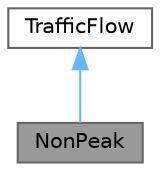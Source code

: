 digraph "NonPeak"
{
 // LATEX_PDF_SIZE
  bgcolor="transparent";
  edge [fontname=Helvetica,fontsize=10,labelfontname=Helvetica,labelfontsize=10];
  node [fontname=Helvetica,fontsize=10,shape=box,height=0.2,width=0.4];
  Node1 [id="Node000001",label="NonPeak",height=0.2,width=0.4,color="gray40", fillcolor="grey60", style="filled", fontcolor="black",tooltip="A class to represent traffic flow during non-peak hours."];
  Node2 -> Node1 [id="edge1_Node000001_Node000002",dir="back",color="steelblue1",style="solid",tooltip=" "];
  Node2 [id="Node000002",label="TrafficFlow",height=0.2,width=0.4,color="gray40", fillcolor="white", style="filled",URL="$classTrafficFlow.html",tooltip="An abstract class that represents the traffic flow."];
}
